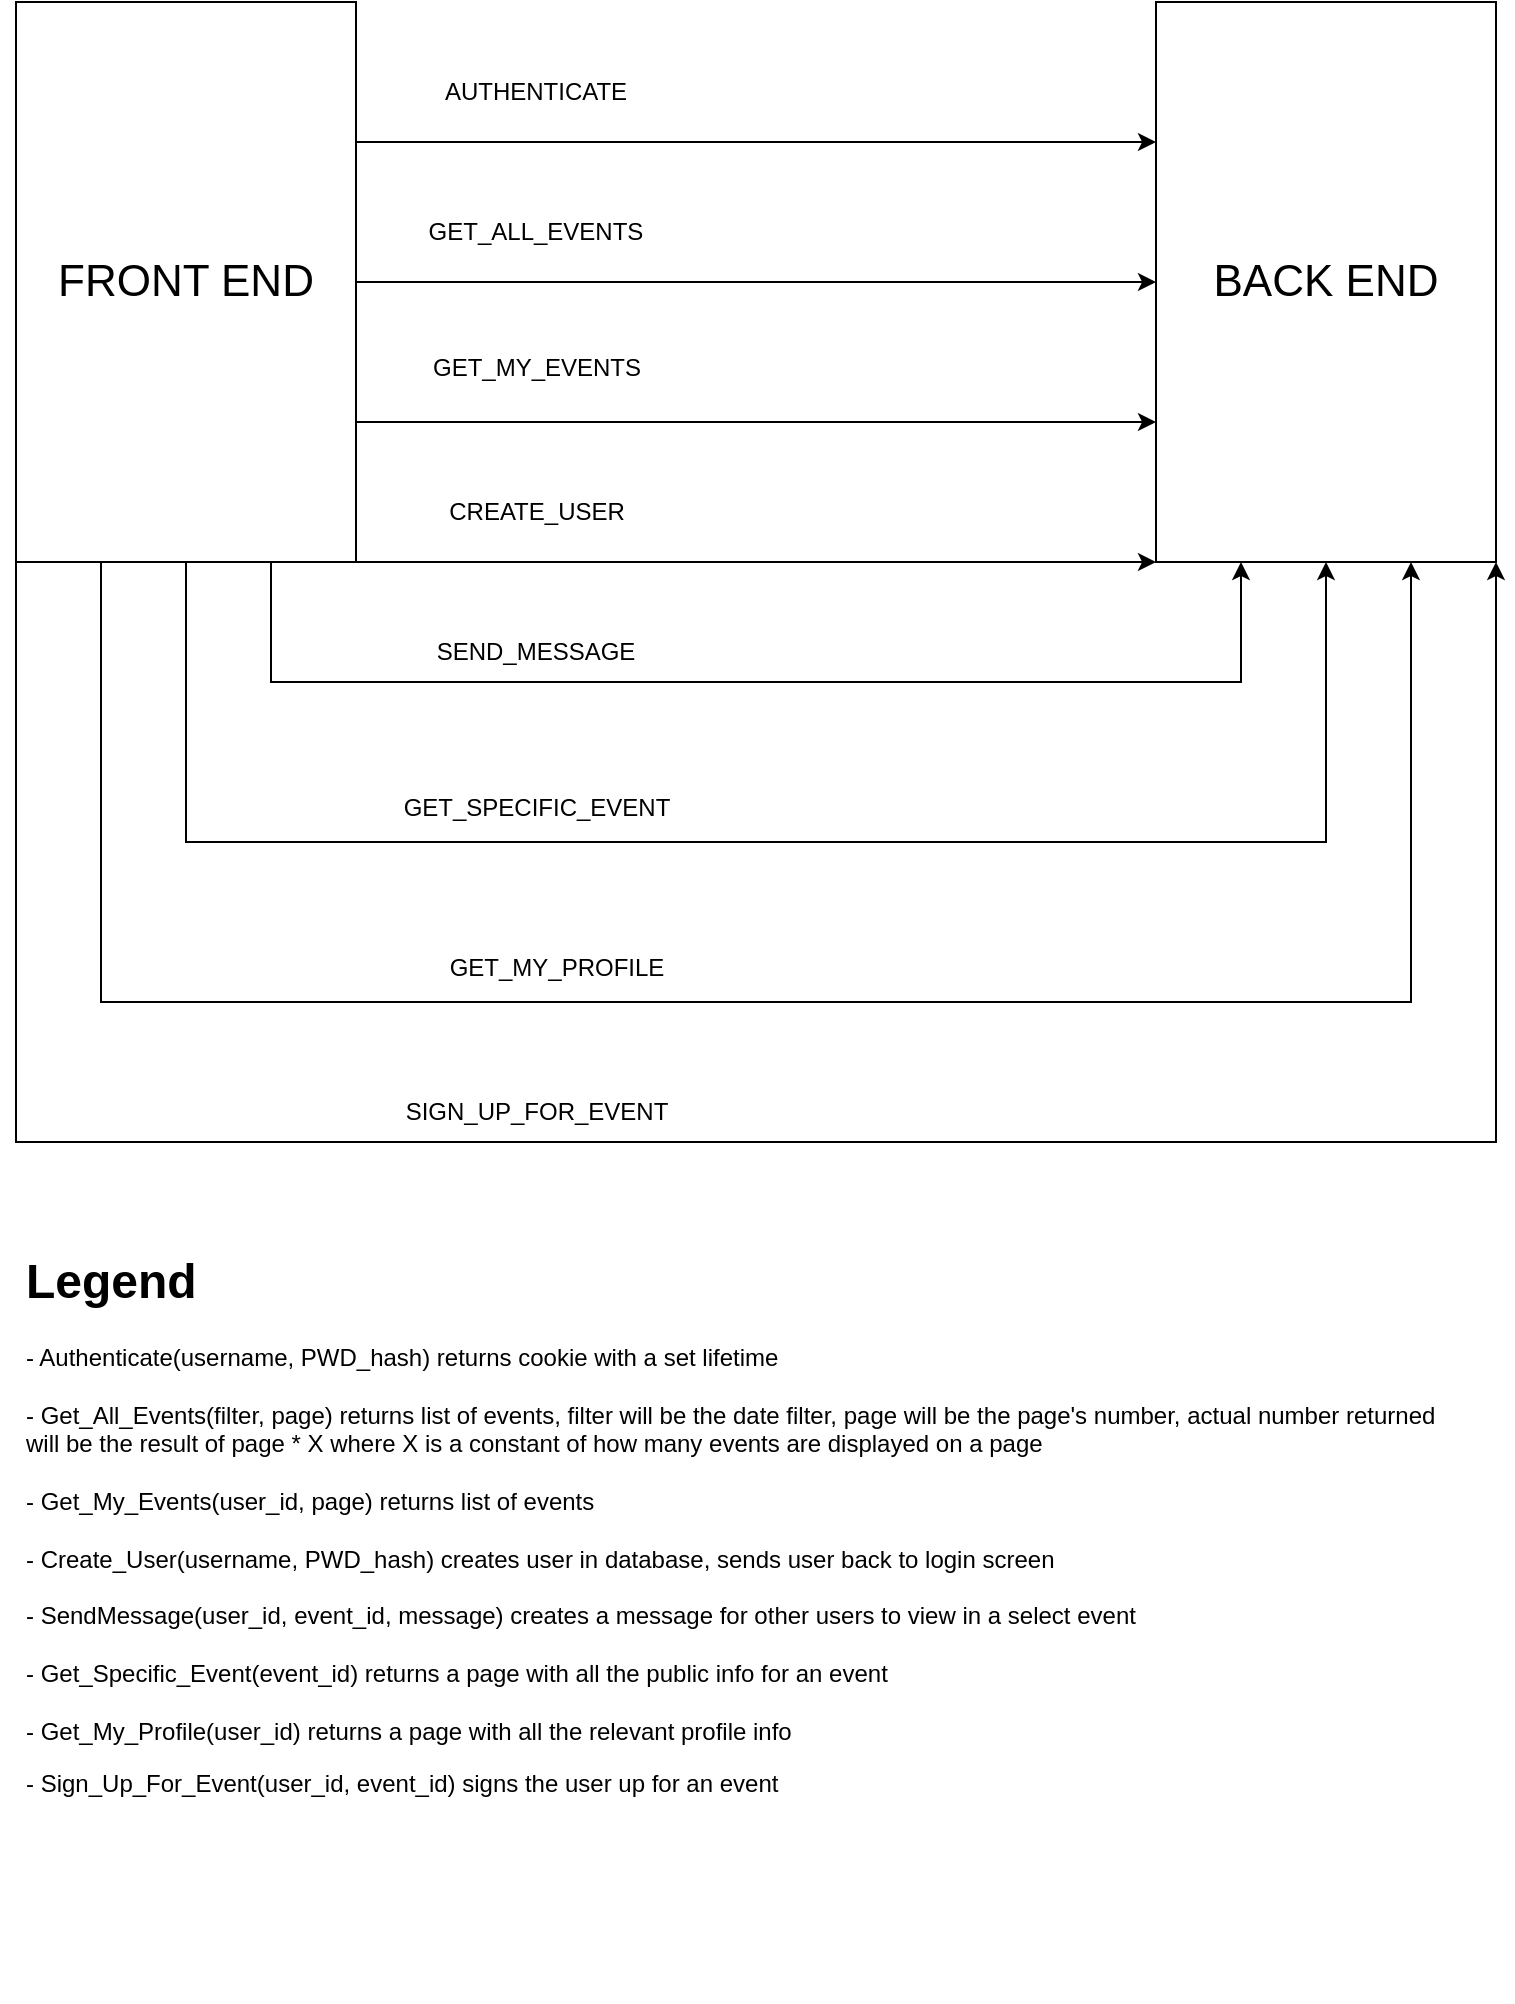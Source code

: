 <mxfile version="22.0.8" type="github">
  <diagram name="Page-1" id="kdXOE15zgvXjreJDdAsB">
    <mxGraphModel dx="2074" dy="1134" grid="1" gridSize="10" guides="1" tooltips="1" connect="1" arrows="1" fold="1" page="1" pageScale="1" pageWidth="827" pageHeight="1169" math="0" shadow="0">
      <root>
        <mxCell id="0" />
        <mxCell id="1" parent="0" />
        <mxCell id="NUmmN0Gwa0l5Ee_yNgIQ-1" value="&lt;font style=&quot;font-size: 22px;&quot;&gt;BACK END&lt;/font&gt;" style="rounded=0;whiteSpace=wrap;html=1;" vertex="1" parent="1">
          <mxGeometry x="620" y="140" width="170" height="280" as="geometry" />
        </mxCell>
        <mxCell id="NUmmN0Gwa0l5Ee_yNgIQ-4" style="edgeStyle=orthogonalEdgeStyle;rounded=0;orthogonalLoop=1;jettySize=auto;html=1;exitX=1;exitY=0.25;exitDx=0;exitDy=0;entryX=0;entryY=0.25;entryDx=0;entryDy=0;" edge="1" parent="1" source="NUmmN0Gwa0l5Ee_yNgIQ-3" target="NUmmN0Gwa0l5Ee_yNgIQ-1">
          <mxGeometry relative="1" as="geometry" />
        </mxCell>
        <mxCell id="NUmmN0Gwa0l5Ee_yNgIQ-6" style="edgeStyle=orthogonalEdgeStyle;rounded=0;orthogonalLoop=1;jettySize=auto;html=1;exitX=1;exitY=0.5;exitDx=0;exitDy=0;entryX=0;entryY=0.5;entryDx=0;entryDy=0;" edge="1" parent="1" source="NUmmN0Gwa0l5Ee_yNgIQ-3" target="NUmmN0Gwa0l5Ee_yNgIQ-1">
          <mxGeometry relative="1" as="geometry" />
        </mxCell>
        <mxCell id="NUmmN0Gwa0l5Ee_yNgIQ-8" style="edgeStyle=orthogonalEdgeStyle;rounded=0;orthogonalLoop=1;jettySize=auto;html=1;exitX=1;exitY=0.75;exitDx=0;exitDy=0;entryX=0;entryY=0.75;entryDx=0;entryDy=0;" edge="1" parent="1" source="NUmmN0Gwa0l5Ee_yNgIQ-3" target="NUmmN0Gwa0l5Ee_yNgIQ-1">
          <mxGeometry relative="1" as="geometry" />
        </mxCell>
        <mxCell id="NUmmN0Gwa0l5Ee_yNgIQ-10" style="edgeStyle=orthogonalEdgeStyle;rounded=0;orthogonalLoop=1;jettySize=auto;html=1;exitX=1;exitY=1;exitDx=0;exitDy=0;entryX=0;entryY=1;entryDx=0;entryDy=0;" edge="1" parent="1" source="NUmmN0Gwa0l5Ee_yNgIQ-3" target="NUmmN0Gwa0l5Ee_yNgIQ-1">
          <mxGeometry relative="1" as="geometry">
            <Array as="points">
              <mxPoint x="420" y="420" />
              <mxPoint x="420" y="420" />
            </Array>
          </mxGeometry>
        </mxCell>
        <mxCell id="NUmmN0Gwa0l5Ee_yNgIQ-12" style="edgeStyle=orthogonalEdgeStyle;rounded=0;orthogonalLoop=1;jettySize=auto;html=1;exitX=0.75;exitY=1;exitDx=0;exitDy=0;entryX=0.25;entryY=1;entryDx=0;entryDy=0;" edge="1" parent="1" source="NUmmN0Gwa0l5Ee_yNgIQ-3" target="NUmmN0Gwa0l5Ee_yNgIQ-1">
          <mxGeometry relative="1" as="geometry">
            <Array as="points">
              <mxPoint x="178" y="480" />
              <mxPoint x="663" y="480" />
            </Array>
          </mxGeometry>
        </mxCell>
        <mxCell id="NUmmN0Gwa0l5Ee_yNgIQ-14" style="edgeStyle=orthogonalEdgeStyle;rounded=0;orthogonalLoop=1;jettySize=auto;html=1;exitX=0.5;exitY=1;exitDx=0;exitDy=0;entryX=0.5;entryY=1;entryDx=0;entryDy=0;" edge="1" parent="1" source="NUmmN0Gwa0l5Ee_yNgIQ-3" target="NUmmN0Gwa0l5Ee_yNgIQ-1">
          <mxGeometry relative="1" as="geometry">
            <Array as="points">
              <mxPoint x="135" y="560" />
              <mxPoint x="705" y="560" />
            </Array>
          </mxGeometry>
        </mxCell>
        <mxCell id="NUmmN0Gwa0l5Ee_yNgIQ-16" style="edgeStyle=orthogonalEdgeStyle;rounded=0;orthogonalLoop=1;jettySize=auto;html=1;exitX=0.25;exitY=1;exitDx=0;exitDy=0;entryX=0.75;entryY=1;entryDx=0;entryDy=0;" edge="1" parent="1" source="NUmmN0Gwa0l5Ee_yNgIQ-3" target="NUmmN0Gwa0l5Ee_yNgIQ-1">
          <mxGeometry relative="1" as="geometry">
            <Array as="points">
              <mxPoint x="93" y="640" />
              <mxPoint x="748" y="640" />
            </Array>
          </mxGeometry>
        </mxCell>
        <mxCell id="NUmmN0Gwa0l5Ee_yNgIQ-18" style="edgeStyle=orthogonalEdgeStyle;rounded=0;orthogonalLoop=1;jettySize=auto;html=1;exitX=0;exitY=1;exitDx=0;exitDy=0;entryX=1;entryY=1;entryDx=0;entryDy=0;" edge="1" parent="1" source="NUmmN0Gwa0l5Ee_yNgIQ-3" target="NUmmN0Gwa0l5Ee_yNgIQ-1">
          <mxGeometry relative="1" as="geometry">
            <Array as="points">
              <mxPoint x="50" y="710" />
              <mxPoint x="790" y="710" />
            </Array>
          </mxGeometry>
        </mxCell>
        <mxCell id="NUmmN0Gwa0l5Ee_yNgIQ-3" value="&lt;font style=&quot;font-size: 22px;&quot;&gt;FRONT END &lt;br&gt;&lt;/font&gt;" style="rounded=0;whiteSpace=wrap;html=1;" vertex="1" parent="1">
          <mxGeometry x="50" y="140" width="170" height="280" as="geometry" />
        </mxCell>
        <mxCell id="NUmmN0Gwa0l5Ee_yNgIQ-5" value="AUTHENTICATE" style="text;html=1;strokeColor=none;fillColor=none;align=center;verticalAlign=middle;whiteSpace=wrap;rounded=0;" vertex="1" parent="1">
          <mxGeometry x="280" y="170" width="60" height="30" as="geometry" />
        </mxCell>
        <mxCell id="NUmmN0Gwa0l5Ee_yNgIQ-7" value="GET_ALL_EVENTS" style="text;html=1;strokeColor=none;fillColor=none;align=center;verticalAlign=middle;whiteSpace=wrap;rounded=0;" vertex="1" parent="1">
          <mxGeometry x="245" y="240" width="130" height="30" as="geometry" />
        </mxCell>
        <mxCell id="NUmmN0Gwa0l5Ee_yNgIQ-9" value="GET_MY_EVENTS" style="text;html=1;align=center;verticalAlign=middle;resizable=0;points=[];autosize=1;strokeColor=none;fillColor=none;" vertex="1" parent="1">
          <mxGeometry x="250" y="308" width="120" height="30" as="geometry" />
        </mxCell>
        <mxCell id="NUmmN0Gwa0l5Ee_yNgIQ-11" value="CREATE_USER" style="text;html=1;align=center;verticalAlign=middle;resizable=0;points=[];autosize=1;strokeColor=none;fillColor=none;" vertex="1" parent="1">
          <mxGeometry x="255" y="380" width="110" height="30" as="geometry" />
        </mxCell>
        <mxCell id="NUmmN0Gwa0l5Ee_yNgIQ-13" value="SEND_MESSAGE" style="text;html=1;strokeColor=none;fillColor=none;align=center;verticalAlign=middle;whiteSpace=wrap;rounded=0;" vertex="1" parent="1">
          <mxGeometry x="260" y="450" width="100" height="30" as="geometry" />
        </mxCell>
        <mxCell id="NUmmN0Gwa0l5Ee_yNgIQ-15" value="GET_SPECIFIC_EVENT" style="text;html=1;align=center;verticalAlign=middle;resizable=0;points=[];autosize=1;strokeColor=none;fillColor=none;" vertex="1" parent="1">
          <mxGeometry x="230" y="528" width="160" height="30" as="geometry" />
        </mxCell>
        <mxCell id="NUmmN0Gwa0l5Ee_yNgIQ-17" value="GET_MY_PROFILE" style="text;html=1;align=center;verticalAlign=middle;resizable=0;points=[];autosize=1;strokeColor=none;fillColor=none;" vertex="1" parent="1">
          <mxGeometry x="255" y="608" width="130" height="30" as="geometry" />
        </mxCell>
        <mxCell id="NUmmN0Gwa0l5Ee_yNgIQ-19" value="SIGN_UP_FOR_EVENT" style="text;html=1;align=center;verticalAlign=middle;resizable=0;points=[];autosize=1;strokeColor=none;fillColor=none;" vertex="1" parent="1">
          <mxGeometry x="235" y="680" width="150" height="30" as="geometry" />
        </mxCell>
        <mxCell id="NUmmN0Gwa0l5Ee_yNgIQ-20" value="&lt;h1&gt;Legend&lt;/h1&gt;&lt;p&gt;- Authenticate(username, PWD_hash) returns cookie with a set lifetime&lt;br&gt;&lt;br&gt;- Get_All_Events(filter, page) returns list of events, filter will be the date filter, page will be the page&#39;s number, actual number returned will be the result of page * X where X is a constant of how many events are displayed on a page&lt;br&gt;&lt;br&gt;- Get_My_Events(user_id, page) returns list of events&lt;br&gt;&lt;br&gt;- Create_User(username, PWD_hash) creates user in database, sends user back to login screen&lt;br&gt;&lt;br&gt;- SendMessage(user_id, event_id, message) creates a message for other users to view in a select event&lt;br&gt;&lt;br&gt;- Get_Specific_Event(event_id) returns a page with all the public info for an event&lt;br&gt;&lt;br&gt;- Get_My_Profile(user_id) returns a page with all the relevant profile info&lt;/p&gt;&lt;p&gt;- Sign_Up_For_Event(user_id, event_id) signs the user up for an event&lt;br&gt;&lt;/p&gt;" style="text;html=1;strokeColor=none;fillColor=none;spacing=5;spacingTop=-20;whiteSpace=wrap;overflow=hidden;rounded=0;" vertex="1" parent="1">
          <mxGeometry x="50" y="760" width="720" height="380" as="geometry" />
        </mxCell>
      </root>
    </mxGraphModel>
  </diagram>
</mxfile>
